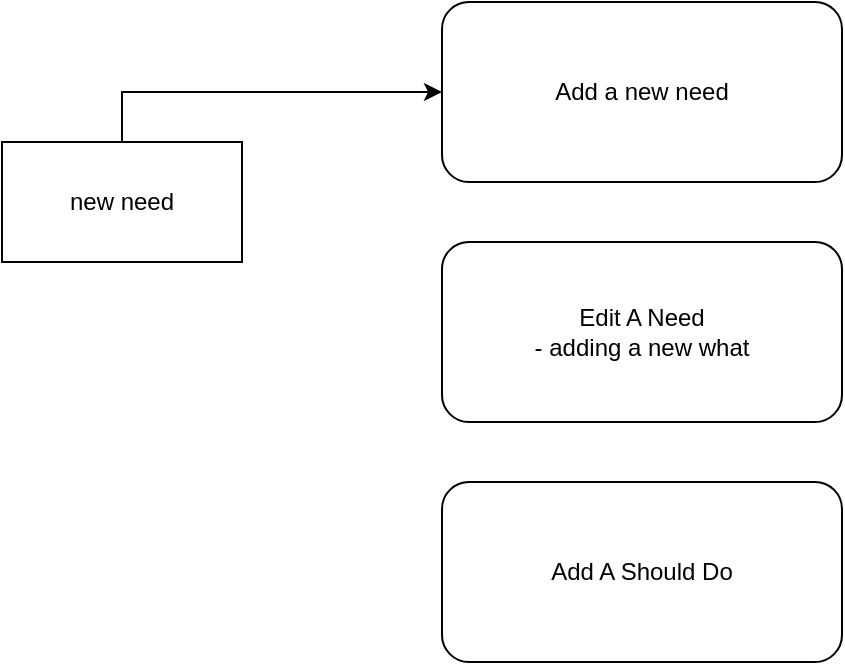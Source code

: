 <mxfile version="22.1.11" type="github">
  <diagram name="Page-1" id="x7MT0qRN6cu8qNjrc2um">
    <mxGraphModel dx="1804" dy="532" grid="1" gridSize="10" guides="1" tooltips="1" connect="1" arrows="1" fold="1" page="1" pageScale="1" pageWidth="850" pageHeight="1100" math="0" shadow="0">
      <root>
        <mxCell id="0" />
        <mxCell id="1" parent="0" />
        <mxCell id="8DM4_75zK0cVTB4kPDeA-1" value="Edit A Need&lt;br&gt;- adding a new what" style="rounded=1;whiteSpace=wrap;html=1;" vertex="1" parent="1">
          <mxGeometry x="140" y="230" width="200" height="90" as="geometry" />
        </mxCell>
        <mxCell id="8DM4_75zK0cVTB4kPDeA-2" value="Add A Should Do" style="rounded=1;whiteSpace=wrap;html=1;" vertex="1" parent="1">
          <mxGeometry x="140" y="350" width="200" height="90" as="geometry" />
        </mxCell>
        <mxCell id="8DM4_75zK0cVTB4kPDeA-3" value="Add a new need&lt;br&gt;" style="rounded=1;whiteSpace=wrap;html=1;" vertex="1" parent="1">
          <mxGeometry x="140" y="110" width="200" height="90" as="geometry" />
        </mxCell>
        <mxCell id="8DM4_75zK0cVTB4kPDeA-5" style="edgeStyle=orthogonalEdgeStyle;rounded=0;orthogonalLoop=1;jettySize=auto;html=1;entryX=0;entryY=0.5;entryDx=0;entryDy=0;exitX=0.5;exitY=0;exitDx=0;exitDy=0;" edge="1" parent="1" source="8DM4_75zK0cVTB4kPDeA-4" target="8DM4_75zK0cVTB4kPDeA-3">
          <mxGeometry relative="1" as="geometry">
            <Array as="points">
              <mxPoint x="-20" y="155" />
            </Array>
          </mxGeometry>
        </mxCell>
        <mxCell id="8DM4_75zK0cVTB4kPDeA-4" value="new need" style="rounded=0;whiteSpace=wrap;html=1;" vertex="1" parent="1">
          <mxGeometry x="-80" y="180" width="120" height="60" as="geometry" />
        </mxCell>
      </root>
    </mxGraphModel>
  </diagram>
</mxfile>

